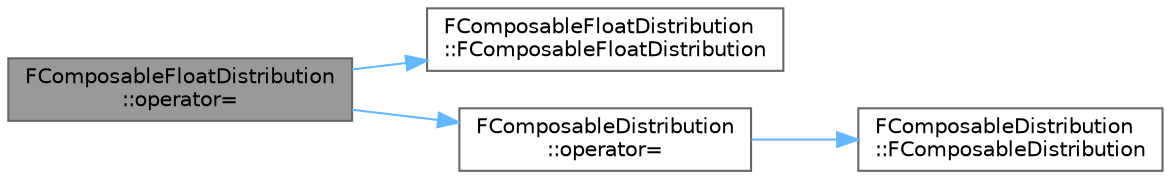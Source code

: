 digraph "FComposableFloatDistribution::operator="
{
 // INTERACTIVE_SVG=YES
 // LATEX_PDF_SIZE
  bgcolor="transparent";
  edge [fontname=Helvetica,fontsize=10,labelfontname=Helvetica,labelfontsize=10];
  node [fontname=Helvetica,fontsize=10,shape=box,height=0.2,width=0.4];
  rankdir="LR";
  Node1 [id="Node000001",label="FComposableFloatDistribution\l::operator=",height=0.2,width=0.4,color="gray40", fillcolor="grey60", style="filled", fontcolor="black",tooltip="Assignment operator."];
  Node1 -> Node2 [id="edge1_Node000001_Node000002",color="steelblue1",style="solid",tooltip=" "];
  Node2 [id="Node000002",label="FComposableFloatDistribution\l::FComposableFloatDistribution",height=0.2,width=0.4,color="grey40", fillcolor="white", style="filled",URL="$d5/d26/classFComposableFloatDistribution.html#aef783400e7fabab0e90e41d9b76a9308",tooltip="Default constructor."];
  Node1 -> Node3 [id="edge2_Node000001_Node000003",color="steelblue1",style="solid",tooltip=" "];
  Node3 [id="Node000003",label="FComposableDistribution\l::operator=",height=0.2,width=0.4,color="grey40", fillcolor="white", style="filled",URL="$d5/d16/classFComposableDistribution.html#af6ca33e3370521c338cbabbb72eeddd1",tooltip="Assignment operator."];
  Node3 -> Node4 [id="edge3_Node000003_Node000004",color="steelblue1",style="solid",tooltip=" "];
  Node4 [id="Node000004",label="FComposableDistribution\l::FComposableDistribution",height=0.2,width=0.4,color="grey40", fillcolor="white", style="filled",URL="$d5/d16/classFComposableDistribution.html#afea3cf17d14d0788de73dafc0a32ae14",tooltip="Constructor."];
}

